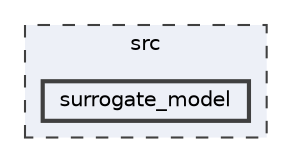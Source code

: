 digraph "/home/ale/pacs-project/src/surrogate_model"
{
 // LATEX_PDF_SIZE
  bgcolor="transparent";
  edge [fontname=Helvetica,fontsize=10,labelfontname=Helvetica,labelfontsize=10];
  node [fontname=Helvetica,fontsize=10,shape=box,height=0.2,width=0.4];
  compound=true
  subgraph clusterdir_68267d1309a1af8e8297ef4c3efbcdba {
    graph [ bgcolor="#edf0f7", pencolor="grey25", label="src", fontname=Helvetica,fontsize=10 style="filled,dashed", URL="dir_68267d1309a1af8e8297ef4c3efbcdba.html",tooltip=""]
  dir_19968927cc25cc6824a44cb194267f3a [label="surrogate_model", fillcolor="#edf0f7", color="grey25", style="filled,bold", URL="dir_19968927cc25cc6824a44cb194267f3a.html",tooltip=""];
  }
}

